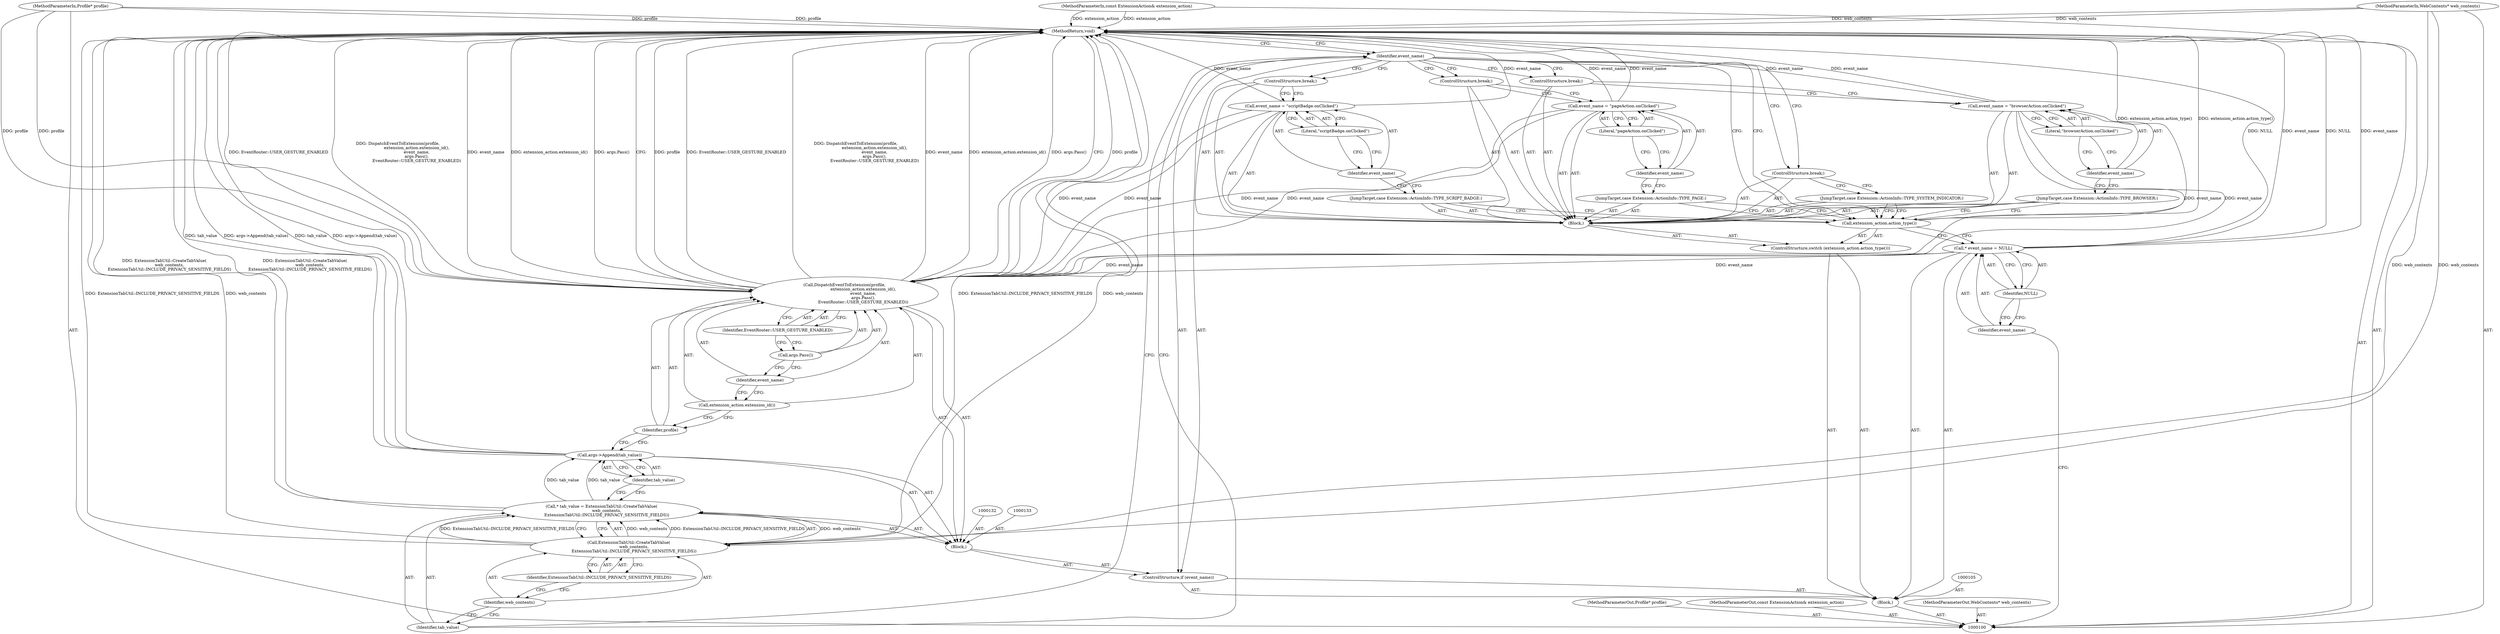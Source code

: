 digraph "1_Chrome_f7ae1f7a918f1973dca241a7a23169906eaf4fe3_3" {
"1000147" [label="(MethodReturn,void)"];
"1000117" [label="(JumpTarget,case Extension::ActionInfo::TYPE_PAGE:)"];
"1000120" [label="(Literal,\"pageAction.onClicked\")"];
"1000118" [label="(Call,event_name = \"pageAction.onClicked\")"];
"1000119" [label="(Identifier,event_name)"];
"1000121" [label="(ControlStructure,break;)"];
"1000122" [label="(JumpTarget,case Extension::ActionInfo::TYPE_SCRIPT_BADGE:)"];
"1000125" [label="(Literal,\"scriptBadge.onClicked\")"];
"1000123" [label="(Call,event_name = \"scriptBadge.onClicked\")"];
"1000124" [label="(Identifier,event_name)"];
"1000126" [label="(ControlStructure,break;)"];
"1000127" [label="(JumpTarget,case Extension::ActionInfo::TYPE_SYSTEM_INDICATOR:)"];
"1000128" [label="(ControlStructure,break;)"];
"1000101" [label="(MethodParameterIn,Profile* profile)"];
"1000189" [label="(MethodParameterOut,Profile* profile)"];
"1000129" [label="(ControlStructure,if (event_name))"];
"1000130" [label="(Identifier,event_name)"];
"1000134" [label="(Call,* tab_value = ExtensionTabUtil::CreateTabValue(\n        web_contents,\n        ExtensionTabUtil::INCLUDE_PRIVACY_SENSITIVE_FIELDS))"];
"1000135" [label="(Identifier,tab_value)"];
"1000136" [label="(Call,ExtensionTabUtil::CreateTabValue(\n        web_contents,\n        ExtensionTabUtil::INCLUDE_PRIVACY_SENSITIVE_FIELDS))"];
"1000131" [label="(Block,)"];
"1000137" [label="(Identifier,web_contents)"];
"1000138" [label="(Identifier,ExtensionTabUtil::INCLUDE_PRIVACY_SENSITIVE_FIELDS)"];
"1000140" [label="(Identifier,tab_value)"];
"1000139" [label="(Call,args->Append(tab_value))"];
"1000142" [label="(Identifier,profile)"];
"1000141" [label="(Call,DispatchEventToExtension(profile,\n                             extension_action.extension_id(),\n                             event_name,\n                             args.Pass(),\n                             EventRouter::USER_GESTURE_ENABLED))"];
"1000143" [label="(Call,extension_action.extension_id())"];
"1000144" [label="(Identifier,event_name)"];
"1000102" [label="(MethodParameterIn,const ExtensionAction& extension_action)"];
"1000190" [label="(MethodParameterOut,const ExtensionAction& extension_action)"];
"1000145" [label="(Call,args.Pass())"];
"1000146" [label="(Identifier,EventRouter::USER_GESTURE_ENABLED)"];
"1000104" [label="(Block,)"];
"1000103" [label="(MethodParameterIn,WebContents* web_contents)"];
"1000191" [label="(MethodParameterOut,WebContents* web_contents)"];
"1000106" [label="(Call,* event_name = NULL)"];
"1000107" [label="(Identifier,event_name)"];
"1000108" [label="(Identifier,NULL)"];
"1000110" [label="(Call,extension_action.action_type())"];
"1000109" [label="(ControlStructure,switch (extension_action.action_type()))"];
"1000111" [label="(Block,)"];
"1000112" [label="(JumpTarget,case Extension::ActionInfo::TYPE_BROWSER:)"];
"1000115" [label="(Literal,\"browserAction.onClicked\")"];
"1000113" [label="(Call,event_name = \"browserAction.onClicked\")"];
"1000114" [label="(Identifier,event_name)"];
"1000116" [label="(ControlStructure,break;)"];
"1000147" -> "1000100"  [label="AST: "];
"1000147" -> "1000141"  [label="CFG: "];
"1000147" -> "1000130"  [label="CFG: "];
"1000141" -> "1000147"  [label="DDG: profile"];
"1000141" -> "1000147"  [label="DDG: EventRouter::USER_GESTURE_ENABLED"];
"1000141" -> "1000147"  [label="DDG: DispatchEventToExtension(profile,\n                             extension_action.extension_id(),\n                             event_name,\n                             args.Pass(),\n                             EventRouter::USER_GESTURE_ENABLED)"];
"1000141" -> "1000147"  [label="DDG: event_name"];
"1000141" -> "1000147"  [label="DDG: extension_action.extension_id()"];
"1000141" -> "1000147"  [label="DDG: args.Pass()"];
"1000106" -> "1000147"  [label="DDG: NULL"];
"1000106" -> "1000147"  [label="DDG: event_name"];
"1000113" -> "1000147"  [label="DDG: event_name"];
"1000139" -> "1000147"  [label="DDG: tab_value"];
"1000139" -> "1000147"  [label="DDG: args->Append(tab_value)"];
"1000102" -> "1000147"  [label="DDG: extension_action"];
"1000136" -> "1000147"  [label="DDG: ExtensionTabUtil::INCLUDE_PRIVACY_SENSITIVE_FIELDS"];
"1000136" -> "1000147"  [label="DDG: web_contents"];
"1000118" -> "1000147"  [label="DDG: event_name"];
"1000123" -> "1000147"  [label="DDG: event_name"];
"1000103" -> "1000147"  [label="DDG: web_contents"];
"1000101" -> "1000147"  [label="DDG: profile"];
"1000110" -> "1000147"  [label="DDG: extension_action.action_type()"];
"1000134" -> "1000147"  [label="DDG: ExtensionTabUtil::CreateTabValue(\n        web_contents,\n        ExtensionTabUtil::INCLUDE_PRIVACY_SENSITIVE_FIELDS)"];
"1000117" -> "1000111"  [label="AST: "];
"1000117" -> "1000110"  [label="CFG: "];
"1000119" -> "1000117"  [label="CFG: "];
"1000120" -> "1000118"  [label="AST: "];
"1000120" -> "1000119"  [label="CFG: "];
"1000118" -> "1000120"  [label="CFG: "];
"1000118" -> "1000111"  [label="AST: "];
"1000118" -> "1000120"  [label="CFG: "];
"1000119" -> "1000118"  [label="AST: "];
"1000120" -> "1000118"  [label="AST: "];
"1000121" -> "1000118"  [label="CFG: "];
"1000118" -> "1000147"  [label="DDG: event_name"];
"1000118" -> "1000141"  [label="DDG: event_name"];
"1000119" -> "1000118"  [label="AST: "];
"1000119" -> "1000117"  [label="CFG: "];
"1000120" -> "1000119"  [label="CFG: "];
"1000121" -> "1000111"  [label="AST: "];
"1000121" -> "1000118"  [label="CFG: "];
"1000130" -> "1000121"  [label="CFG: "];
"1000122" -> "1000111"  [label="AST: "];
"1000122" -> "1000110"  [label="CFG: "];
"1000124" -> "1000122"  [label="CFG: "];
"1000125" -> "1000123"  [label="AST: "];
"1000125" -> "1000124"  [label="CFG: "];
"1000123" -> "1000125"  [label="CFG: "];
"1000123" -> "1000111"  [label="AST: "];
"1000123" -> "1000125"  [label="CFG: "];
"1000124" -> "1000123"  [label="AST: "];
"1000125" -> "1000123"  [label="AST: "];
"1000126" -> "1000123"  [label="CFG: "];
"1000123" -> "1000147"  [label="DDG: event_name"];
"1000123" -> "1000141"  [label="DDG: event_name"];
"1000124" -> "1000123"  [label="AST: "];
"1000124" -> "1000122"  [label="CFG: "];
"1000125" -> "1000124"  [label="CFG: "];
"1000126" -> "1000111"  [label="AST: "];
"1000126" -> "1000123"  [label="CFG: "];
"1000130" -> "1000126"  [label="CFG: "];
"1000127" -> "1000111"  [label="AST: "];
"1000127" -> "1000110"  [label="CFG: "];
"1000128" -> "1000127"  [label="CFG: "];
"1000128" -> "1000111"  [label="AST: "];
"1000128" -> "1000127"  [label="CFG: "];
"1000130" -> "1000128"  [label="CFG: "];
"1000101" -> "1000100"  [label="AST: "];
"1000101" -> "1000147"  [label="DDG: profile"];
"1000101" -> "1000141"  [label="DDG: profile"];
"1000189" -> "1000100"  [label="AST: "];
"1000129" -> "1000104"  [label="AST: "];
"1000130" -> "1000129"  [label="AST: "];
"1000131" -> "1000129"  [label="AST: "];
"1000130" -> "1000129"  [label="AST: "];
"1000130" -> "1000110"  [label="CFG: "];
"1000130" -> "1000116"  [label="CFG: "];
"1000130" -> "1000121"  [label="CFG: "];
"1000130" -> "1000126"  [label="CFG: "];
"1000130" -> "1000128"  [label="CFG: "];
"1000135" -> "1000130"  [label="CFG: "];
"1000147" -> "1000130"  [label="CFG: "];
"1000134" -> "1000131"  [label="AST: "];
"1000134" -> "1000136"  [label="CFG: "];
"1000135" -> "1000134"  [label="AST: "];
"1000136" -> "1000134"  [label="AST: "];
"1000140" -> "1000134"  [label="CFG: "];
"1000134" -> "1000147"  [label="DDG: ExtensionTabUtil::CreateTabValue(\n        web_contents,\n        ExtensionTabUtil::INCLUDE_PRIVACY_SENSITIVE_FIELDS)"];
"1000136" -> "1000134"  [label="DDG: web_contents"];
"1000136" -> "1000134"  [label="DDG: ExtensionTabUtil::INCLUDE_PRIVACY_SENSITIVE_FIELDS"];
"1000134" -> "1000139"  [label="DDG: tab_value"];
"1000135" -> "1000134"  [label="AST: "];
"1000135" -> "1000130"  [label="CFG: "];
"1000137" -> "1000135"  [label="CFG: "];
"1000136" -> "1000134"  [label="AST: "];
"1000136" -> "1000138"  [label="CFG: "];
"1000137" -> "1000136"  [label="AST: "];
"1000138" -> "1000136"  [label="AST: "];
"1000134" -> "1000136"  [label="CFG: "];
"1000136" -> "1000147"  [label="DDG: ExtensionTabUtil::INCLUDE_PRIVACY_SENSITIVE_FIELDS"];
"1000136" -> "1000147"  [label="DDG: web_contents"];
"1000136" -> "1000134"  [label="DDG: web_contents"];
"1000136" -> "1000134"  [label="DDG: ExtensionTabUtil::INCLUDE_PRIVACY_SENSITIVE_FIELDS"];
"1000103" -> "1000136"  [label="DDG: web_contents"];
"1000131" -> "1000129"  [label="AST: "];
"1000132" -> "1000131"  [label="AST: "];
"1000133" -> "1000131"  [label="AST: "];
"1000134" -> "1000131"  [label="AST: "];
"1000139" -> "1000131"  [label="AST: "];
"1000141" -> "1000131"  [label="AST: "];
"1000137" -> "1000136"  [label="AST: "];
"1000137" -> "1000135"  [label="CFG: "];
"1000138" -> "1000137"  [label="CFG: "];
"1000138" -> "1000136"  [label="AST: "];
"1000138" -> "1000137"  [label="CFG: "];
"1000136" -> "1000138"  [label="CFG: "];
"1000140" -> "1000139"  [label="AST: "];
"1000140" -> "1000134"  [label="CFG: "];
"1000139" -> "1000140"  [label="CFG: "];
"1000139" -> "1000131"  [label="AST: "];
"1000139" -> "1000140"  [label="CFG: "];
"1000140" -> "1000139"  [label="AST: "];
"1000142" -> "1000139"  [label="CFG: "];
"1000139" -> "1000147"  [label="DDG: tab_value"];
"1000139" -> "1000147"  [label="DDG: args->Append(tab_value)"];
"1000134" -> "1000139"  [label="DDG: tab_value"];
"1000142" -> "1000141"  [label="AST: "];
"1000142" -> "1000139"  [label="CFG: "];
"1000143" -> "1000142"  [label="CFG: "];
"1000141" -> "1000131"  [label="AST: "];
"1000141" -> "1000146"  [label="CFG: "];
"1000142" -> "1000141"  [label="AST: "];
"1000143" -> "1000141"  [label="AST: "];
"1000144" -> "1000141"  [label="AST: "];
"1000145" -> "1000141"  [label="AST: "];
"1000146" -> "1000141"  [label="AST: "];
"1000147" -> "1000141"  [label="CFG: "];
"1000141" -> "1000147"  [label="DDG: profile"];
"1000141" -> "1000147"  [label="DDG: EventRouter::USER_GESTURE_ENABLED"];
"1000141" -> "1000147"  [label="DDG: DispatchEventToExtension(profile,\n                             extension_action.extension_id(),\n                             event_name,\n                             args.Pass(),\n                             EventRouter::USER_GESTURE_ENABLED)"];
"1000141" -> "1000147"  [label="DDG: event_name"];
"1000141" -> "1000147"  [label="DDG: extension_action.extension_id()"];
"1000141" -> "1000147"  [label="DDG: args.Pass()"];
"1000101" -> "1000141"  [label="DDG: profile"];
"1000106" -> "1000141"  [label="DDG: event_name"];
"1000113" -> "1000141"  [label="DDG: event_name"];
"1000118" -> "1000141"  [label="DDG: event_name"];
"1000123" -> "1000141"  [label="DDG: event_name"];
"1000143" -> "1000141"  [label="AST: "];
"1000143" -> "1000142"  [label="CFG: "];
"1000144" -> "1000143"  [label="CFG: "];
"1000144" -> "1000141"  [label="AST: "];
"1000144" -> "1000143"  [label="CFG: "];
"1000145" -> "1000144"  [label="CFG: "];
"1000102" -> "1000100"  [label="AST: "];
"1000102" -> "1000147"  [label="DDG: extension_action"];
"1000190" -> "1000100"  [label="AST: "];
"1000145" -> "1000141"  [label="AST: "];
"1000145" -> "1000144"  [label="CFG: "];
"1000146" -> "1000145"  [label="CFG: "];
"1000146" -> "1000141"  [label="AST: "];
"1000146" -> "1000145"  [label="CFG: "];
"1000141" -> "1000146"  [label="CFG: "];
"1000104" -> "1000100"  [label="AST: "];
"1000105" -> "1000104"  [label="AST: "];
"1000106" -> "1000104"  [label="AST: "];
"1000109" -> "1000104"  [label="AST: "];
"1000129" -> "1000104"  [label="AST: "];
"1000103" -> "1000100"  [label="AST: "];
"1000103" -> "1000147"  [label="DDG: web_contents"];
"1000103" -> "1000136"  [label="DDG: web_contents"];
"1000191" -> "1000100"  [label="AST: "];
"1000106" -> "1000104"  [label="AST: "];
"1000106" -> "1000108"  [label="CFG: "];
"1000107" -> "1000106"  [label="AST: "];
"1000108" -> "1000106"  [label="AST: "];
"1000110" -> "1000106"  [label="CFG: "];
"1000106" -> "1000147"  [label="DDG: NULL"];
"1000106" -> "1000147"  [label="DDG: event_name"];
"1000106" -> "1000141"  [label="DDG: event_name"];
"1000107" -> "1000106"  [label="AST: "];
"1000107" -> "1000100"  [label="CFG: "];
"1000108" -> "1000107"  [label="CFG: "];
"1000108" -> "1000106"  [label="AST: "];
"1000108" -> "1000107"  [label="CFG: "];
"1000106" -> "1000108"  [label="CFG: "];
"1000110" -> "1000109"  [label="AST: "];
"1000110" -> "1000106"  [label="CFG: "];
"1000112" -> "1000110"  [label="CFG: "];
"1000117" -> "1000110"  [label="CFG: "];
"1000122" -> "1000110"  [label="CFG: "];
"1000127" -> "1000110"  [label="CFG: "];
"1000130" -> "1000110"  [label="CFG: "];
"1000110" -> "1000147"  [label="DDG: extension_action.action_type()"];
"1000109" -> "1000104"  [label="AST: "];
"1000110" -> "1000109"  [label="AST: "];
"1000111" -> "1000109"  [label="AST: "];
"1000111" -> "1000109"  [label="AST: "];
"1000112" -> "1000111"  [label="AST: "];
"1000113" -> "1000111"  [label="AST: "];
"1000116" -> "1000111"  [label="AST: "];
"1000117" -> "1000111"  [label="AST: "];
"1000118" -> "1000111"  [label="AST: "];
"1000121" -> "1000111"  [label="AST: "];
"1000122" -> "1000111"  [label="AST: "];
"1000123" -> "1000111"  [label="AST: "];
"1000126" -> "1000111"  [label="AST: "];
"1000127" -> "1000111"  [label="AST: "];
"1000128" -> "1000111"  [label="AST: "];
"1000112" -> "1000111"  [label="AST: "];
"1000112" -> "1000110"  [label="CFG: "];
"1000114" -> "1000112"  [label="CFG: "];
"1000115" -> "1000113"  [label="AST: "];
"1000115" -> "1000114"  [label="CFG: "];
"1000113" -> "1000115"  [label="CFG: "];
"1000113" -> "1000111"  [label="AST: "];
"1000113" -> "1000115"  [label="CFG: "];
"1000114" -> "1000113"  [label="AST: "];
"1000115" -> "1000113"  [label="AST: "];
"1000116" -> "1000113"  [label="CFG: "];
"1000113" -> "1000147"  [label="DDG: event_name"];
"1000113" -> "1000141"  [label="DDG: event_name"];
"1000114" -> "1000113"  [label="AST: "];
"1000114" -> "1000112"  [label="CFG: "];
"1000115" -> "1000114"  [label="CFG: "];
"1000116" -> "1000111"  [label="AST: "];
"1000116" -> "1000113"  [label="CFG: "];
"1000130" -> "1000116"  [label="CFG: "];
}
